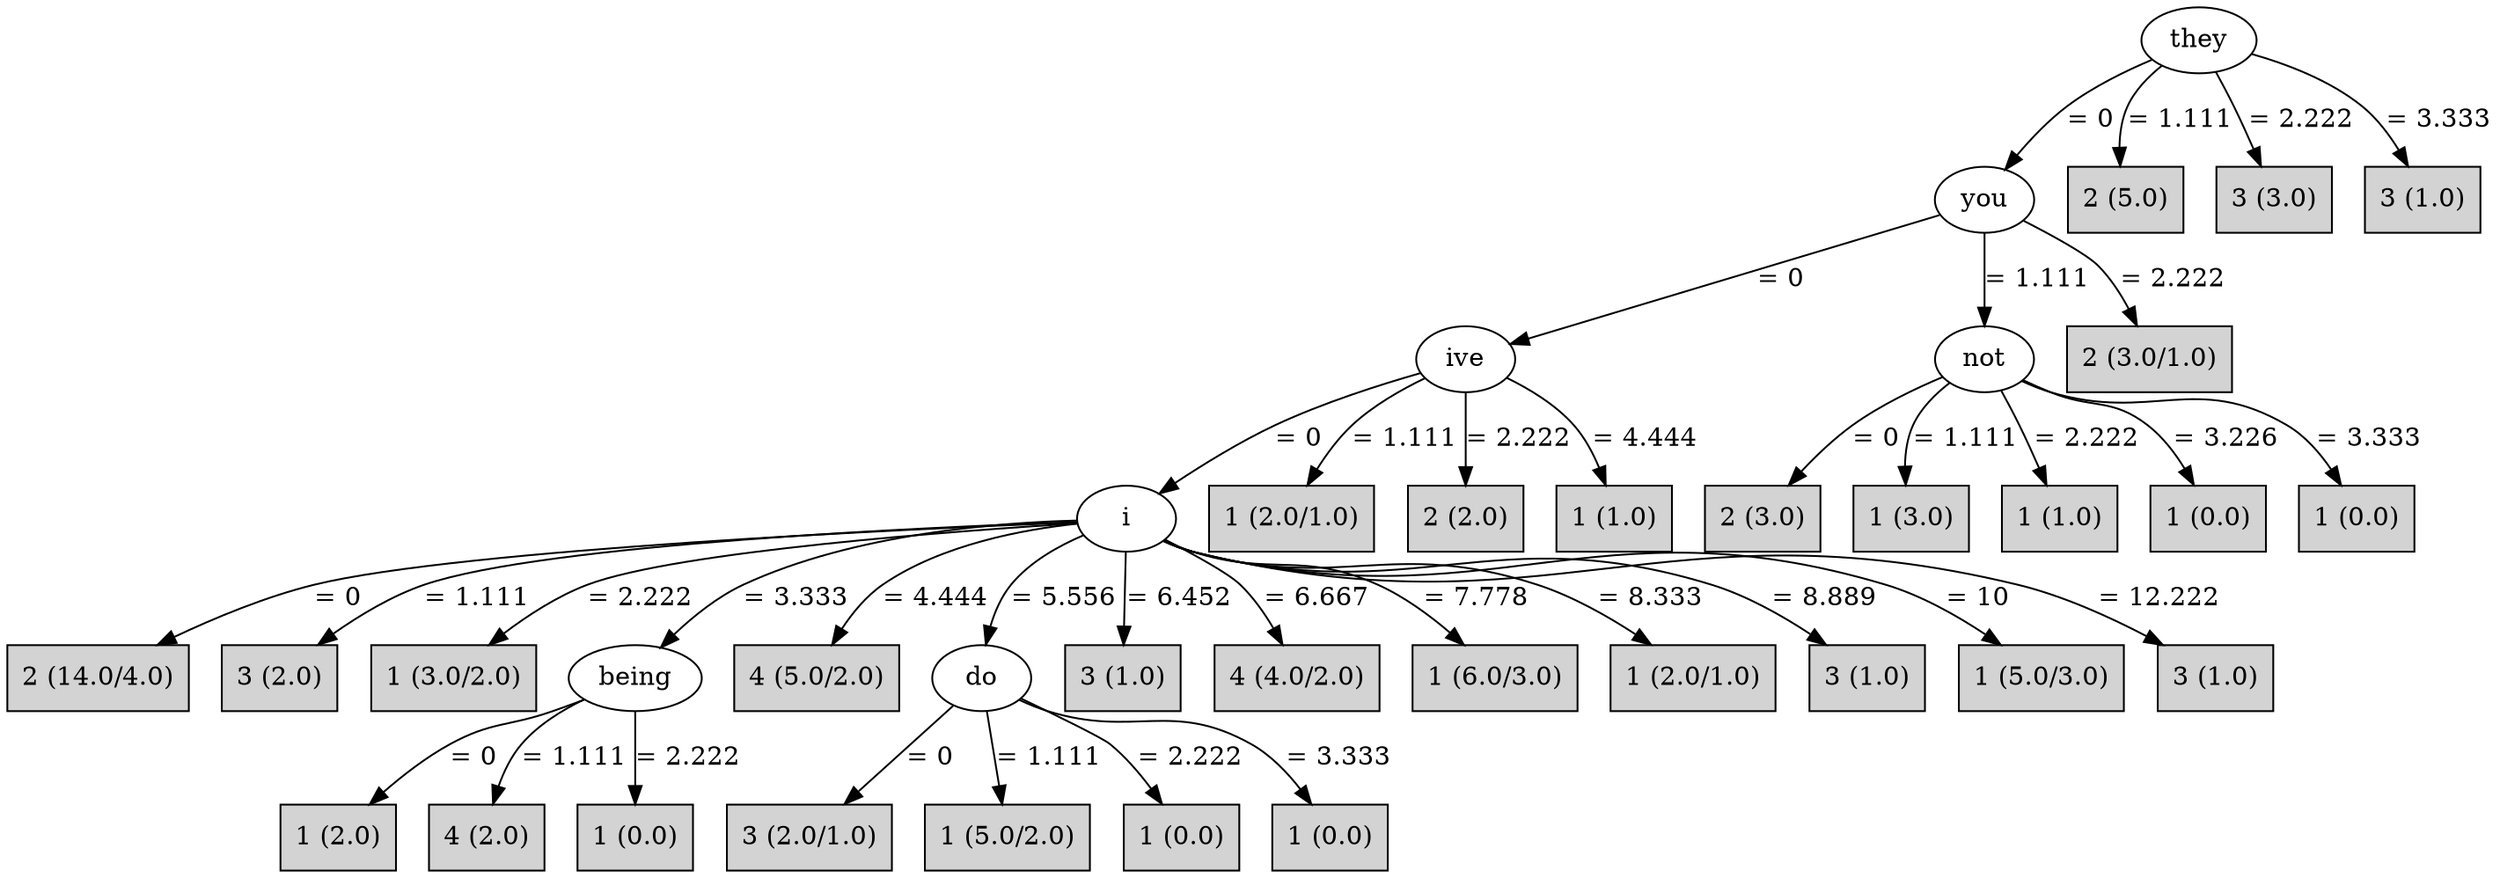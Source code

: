 digraph J48Tree {
N0 [label="they" ]
N0->N1 [label="= 0"]
N1 [label="you" ]
N1->N2 [label="= 0"]
N2 [label="ive" ]
N2->N3 [label="= 0"]
N3 [label="i" ]
N3->N4 [label="= 0"]
N4 [label="2 (14.0/4.0)" shape=box style=filled ]
N3->N5 [label="= 1.111"]
N5 [label="3 (2.0)" shape=box style=filled ]
N3->N6 [label="= 2.222"]
N6 [label="1 (3.0/2.0)" shape=box style=filled ]
N3->N7 [label="= 3.333"]
N7 [label="being" ]
N7->N8 [label="= 0"]
N8 [label="1 (2.0)" shape=box style=filled ]
N7->N9 [label="= 1.111"]
N9 [label="4 (2.0)" shape=box style=filled ]
N7->N10 [label="= 2.222"]
N10 [label="1 (0.0)" shape=box style=filled ]
N3->N11 [label="= 4.444"]
N11 [label="4 (5.0/2.0)" shape=box style=filled ]
N3->N12 [label="= 5.556"]
N12 [label="do" ]
N12->N13 [label="= 0"]
N13 [label="3 (2.0/1.0)" shape=box style=filled ]
N12->N14 [label="= 1.111"]
N14 [label="1 (5.0/2.0)" shape=box style=filled ]
N12->N15 [label="= 2.222"]
N15 [label="1 (0.0)" shape=box style=filled ]
N12->N16 [label="= 3.333"]
N16 [label="1 (0.0)" shape=box style=filled ]
N3->N17 [label="= 6.452"]
N17 [label="3 (1.0)" shape=box style=filled ]
N3->N18 [label="= 6.667"]
N18 [label="4 (4.0/2.0)" shape=box style=filled ]
N3->N19 [label="= 7.778"]
N19 [label="1 (6.0/3.0)" shape=box style=filled ]
N3->N20 [label="= 8.333"]
N20 [label="1 (2.0/1.0)" shape=box style=filled ]
N3->N21 [label="= 8.889"]
N21 [label="3 (1.0)" shape=box style=filled ]
N3->N22 [label="= 10"]
N22 [label="1 (5.0/3.0)" shape=box style=filled ]
N3->N23 [label="= 12.222"]
N23 [label="3 (1.0)" shape=box style=filled ]
N2->N24 [label="= 1.111"]
N24 [label="1 (2.0/1.0)" shape=box style=filled ]
N2->N25 [label="= 2.222"]
N25 [label="2 (2.0)" shape=box style=filled ]
N2->N26 [label="= 4.444"]
N26 [label="1 (1.0)" shape=box style=filled ]
N1->N27 [label="= 1.111"]
N27 [label="not" ]
N27->N28 [label="= 0"]
N28 [label="2 (3.0)" shape=box style=filled ]
N27->N29 [label="= 1.111"]
N29 [label="1 (3.0)" shape=box style=filled ]
N27->N30 [label="= 2.222"]
N30 [label="1 (1.0)" shape=box style=filled ]
N27->N31 [label="= 3.226"]
N31 [label="1 (0.0)" shape=box style=filled ]
N27->N32 [label="= 3.333"]
N32 [label="1 (0.0)" shape=box style=filled ]
N1->N33 [label="= 2.222"]
N33 [label="2 (3.0/1.0)" shape=box style=filled ]
N0->N34 [label="= 1.111"]
N34 [label="2 (5.0)" shape=box style=filled ]
N0->N35 [label="= 2.222"]
N35 [label="3 (3.0)" shape=box style=filled ]
N0->N36 [label="= 3.333"]
N36 [label="3 (1.0)" shape=box style=filled ]
}
